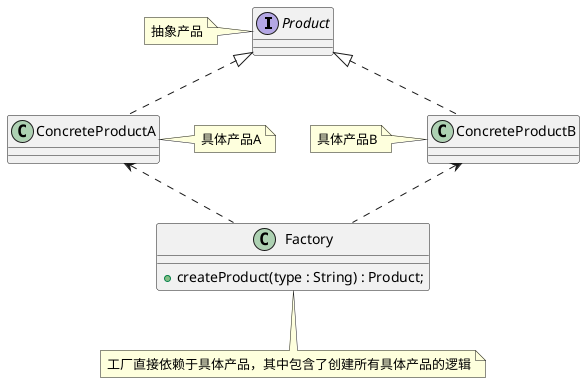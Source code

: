 @startuml
interface Product {}
note left of Product: 抽象产品
class ConcreteProductA implements Product {}
note right of ConcreteProductA: 具体产品A
class ConcreteProductB implements Product {}
note left of ConcreteProductB: 具体产品B
class Factory {
 + createProduct(type : String) : Product;
}
note bottom of Factory: 工厂直接依赖于具体产品，其中包含了创建所有具体产品的逻辑
ConcreteProductA <.. Factory
ConcreteProductB <.. Factory
@enduml